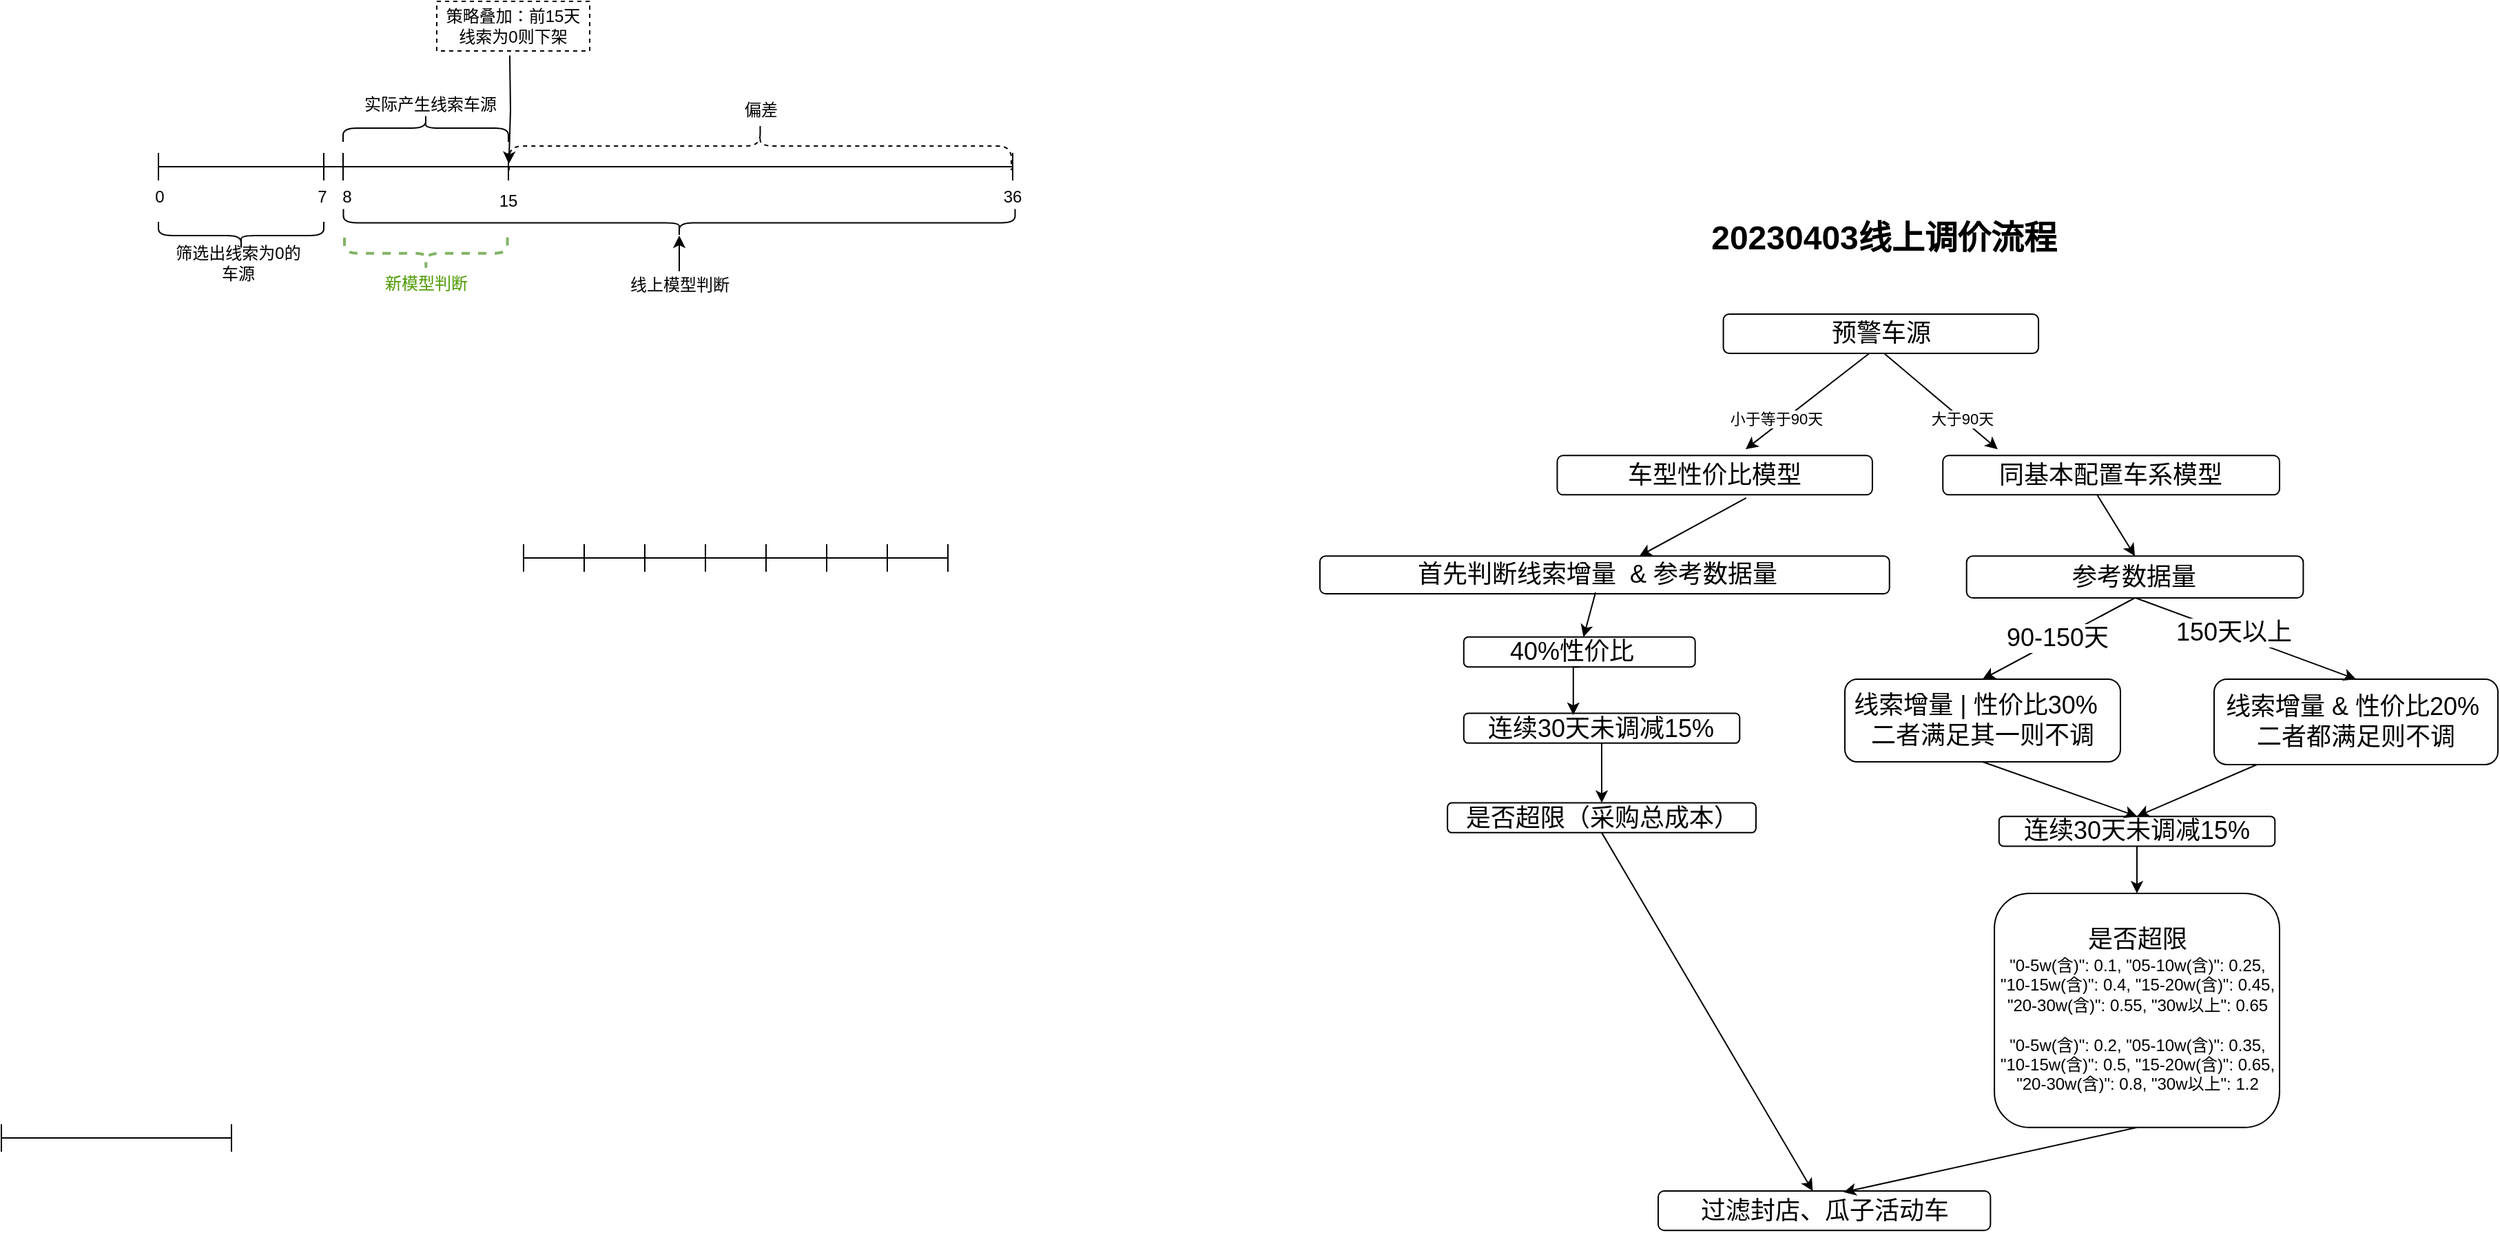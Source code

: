 <mxfile version="22.0.8" type="github">
  <diagram id="9H7ylQ0CBS7OcGbB-OY6" name="第 1 页">
    <mxGraphModel dx="911" dy="586" grid="0" gridSize="10" guides="1" tooltips="1" connect="1" arrows="1" fold="1" page="1" pageScale="1" pageWidth="3300" pageHeight="4681" math="0" shadow="0">
      <root>
        <mxCell id="0" />
        <mxCell id="1" parent="0" />
        <mxCell id="f5rMAXCIY-t6Gz_17kIP-2" value="&lt;font style=&quot;font-size: 24px;&quot;&gt;&lt;b&gt;20230403线上调价流程&lt;/b&gt;&lt;/font&gt;" style="text;html=1;strokeColor=none;fillColor=none;align=center;verticalAlign=middle;whiteSpace=wrap;rounded=0;" parent="1" vertex="1">
          <mxGeometry x="2365" y="269" width="297" height="30" as="geometry" />
        </mxCell>
        <mxCell id="f5rMAXCIY-t6Gz_17kIP-3" value="" style="endArrow=classic;html=1;rounded=0;" parent="1" edge="1">
          <mxGeometry width="50" height="50" relative="1" as="geometry">
            <mxPoint x="2502.733" y="367.513" as="sourcePoint" />
            <mxPoint x="2412.954" y="437.101" as="targetPoint" />
          </mxGeometry>
        </mxCell>
        <mxCell id="f5rMAXCIY-t6Gz_17kIP-4" value="小于等于90天" style="edgeLabel;html=1;align=center;verticalAlign=middle;resizable=0;points=[];" parent="f5rMAXCIY-t6Gz_17kIP-3" vertex="1" connectable="0">
          <mxGeometry x="0.441" y="-5" relative="1" as="geometry">
            <mxPoint y="1" as="offset" />
          </mxGeometry>
        </mxCell>
        <mxCell id="f5rMAXCIY-t6Gz_17kIP-5" value="&lt;font style=&quot;font-size: 18px;&quot;&gt;预警车源&lt;/font&gt;" style="rounded=1;whiteSpace=wrap;html=1;" parent="1" vertex="1">
          <mxGeometry x="2396.807" y="339" width="228.734" height="28.518" as="geometry" />
        </mxCell>
        <mxCell id="f5rMAXCIY-t6Gz_17kIP-6" value="" style="endArrow=classic;html=1;rounded=0;" parent="1" edge="1">
          <mxGeometry width="50" height="50" relative="1" as="geometry">
            <mxPoint x="2513.498" y="367.513" as="sourcePoint" />
            <mxPoint x="2595.958" y="437.101" as="targetPoint" />
          </mxGeometry>
        </mxCell>
        <mxCell id="f5rMAXCIY-t6Gz_17kIP-7" value="大于90天" style="edgeLabel;html=1;align=center;verticalAlign=middle;resizable=0;points=[];" parent="f5rMAXCIY-t6Gz_17kIP-6" vertex="1" connectable="0">
          <mxGeometry x="0.441" y="-5" relative="1" as="geometry">
            <mxPoint y="-7" as="offset" />
          </mxGeometry>
        </mxCell>
        <mxCell id="f5rMAXCIY-t6Gz_17kIP-8" value="&lt;font style=&quot;font-size: 18px;&quot;&gt;车型性价比模型&lt;/font&gt;" style="rounded=1;whiteSpace=wrap;html=1;" parent="1" vertex="1">
          <mxGeometry x="2276.239" y="441.664" width="228.734" height="28.518" as="geometry" />
        </mxCell>
        <mxCell id="f5rMAXCIY-t6Gz_17kIP-9" value="&lt;font style=&quot;font-size: 18px;&quot;&gt;同基本配置车系模型&lt;/font&gt;" style="rounded=1;whiteSpace=wrap;html=1;" parent="1" vertex="1">
          <mxGeometry x="2556.128" y="441.664" width="244.364" height="28.518" as="geometry" />
        </mxCell>
        <mxCell id="f5rMAXCIY-t6Gz_17kIP-10" value="" style="endArrow=classic;html=1;rounded=0;" parent="1" target="f5rMAXCIY-t6Gz_17kIP-13" edge="1">
          <mxGeometry width="50" height="50" relative="1" as="geometry">
            <mxPoint x="2413.384" y="472.459" as="sourcePoint" />
            <mxPoint x="2470.008" y="546.61" as="targetPoint" />
          </mxGeometry>
        </mxCell>
        <mxCell id="f5rMAXCIY-t6Gz_17kIP-11" value="" style="endArrow=classic;html=1;rounded=0;entryX=0.5;entryY=0;entryDx=0;entryDy=0;" parent="1" target="f5rMAXCIY-t6Gz_17kIP-12" edge="1">
          <mxGeometry width="50" height="50" relative="1" as="geometry">
            <mxPoint x="2668.083" y="470.177" as="sourcePoint" />
            <mxPoint x="2550.745" y="544.328" as="targetPoint" />
          </mxGeometry>
        </mxCell>
        <mxCell id="f5rMAXCIY-t6Gz_17kIP-12" value="&lt;font style=&quot;font-size: 18px;&quot;&gt;参考数据量&lt;/font&gt;" style="rounded=1;whiteSpace=wrap;html=1;" parent="1" vertex="1">
          <mxGeometry x="2573.35" y="514.67" width="244.36" height="30.33" as="geometry" />
        </mxCell>
        <mxCell id="f5rMAXCIY-t6Gz_17kIP-13" value="&lt;font style=&quot;font-size: 18px;&quot;&gt;首先判断线索增量&amp;nbsp; &amp;amp;&amp;nbsp;&lt;/font&gt;&lt;span style=&quot;font-size: 18px;&quot;&gt;参考数据量&amp;nbsp;&amp;nbsp;&lt;/span&gt;" style="rounded=1;whiteSpace=wrap;html=1;" parent="1" vertex="1">
          <mxGeometry x="2104" y="514.67" width="413.37" height="27.33" as="geometry" />
        </mxCell>
        <mxCell id="f5rMAXCIY-t6Gz_17kIP-14" value="&lt;span style=&quot;font-size: 18px;&quot;&gt;40%性价比&amp;nbsp;&amp;nbsp;&lt;/span&gt;" style="rounded=1;whiteSpace=wrap;html=1;" parent="1" vertex="1">
          <mxGeometry x="2208.42" y="573.417" width="167.933" height="21.674" as="geometry" />
        </mxCell>
        <mxCell id="f5rMAXCIY-t6Gz_17kIP-15" value="&lt;span style=&quot;font-size: 18px;&quot;&gt;连续30天未调减15%&lt;/span&gt;" style="rounded=1;whiteSpace=wrap;html=1;" parent="1" vertex="1">
          <mxGeometry x="2208.42" y="628.741" width="200.228" height="21.674" as="geometry" />
        </mxCell>
        <mxCell id="f5rMAXCIY-t6Gz_17kIP-16" value="&lt;span style=&quot;font-size: 18px;&quot;&gt;连续30天未调减15%&lt;/span&gt;" style="rounded=1;whiteSpace=wrap;html=1;" parent="1" vertex="1">
          <mxGeometry x="2596.91" y="703.564" width="200.228" height="21.674" as="geometry" />
        </mxCell>
        <mxCell id="f5rMAXCIY-t6Gz_17kIP-17" value="&lt;span style=&quot;font-size: 18px;&quot;&gt;是否超限（采购总成本）&lt;/span&gt;" style="rounded=1;whiteSpace=wrap;html=1;" parent="1" vertex="1">
          <mxGeometry x="2196.579" y="693.762" width="223.911" height="21.674" as="geometry" />
        </mxCell>
        <mxCell id="f5rMAXCIY-t6Gz_17kIP-18" value="" style="edgeStyle=orthogonalEdgeStyle;rounded=0;orthogonalLoop=1;jettySize=auto;html=1;fontSize=18;" parent="1" source="f5rMAXCIY-t6Gz_17kIP-15" target="f5rMAXCIY-t6Gz_17kIP-17" edge="1">
          <mxGeometry relative="1" as="geometry" />
        </mxCell>
        <mxCell id="f5rMAXCIY-t6Gz_17kIP-19" value="&lt;span style=&quot;font-size: 18px;&quot;&gt;是否超限&lt;/span&gt;&lt;br&gt;&lt;font style=&quot;font-size: 12px;&quot;&gt;&quot;0-5w(含)&quot;: 0.1, &quot;05-10w(含)&quot;: 0.25, &quot;10-15w(含)&quot;: 0.4, &quot;15-20w(含)&quot;: 0.45, &quot;20-30w(含)&quot;: 0.55, &quot;30w以上&quot;: 0.65&lt;/font&gt;&lt;br&gt;&lt;br&gt;&quot;0-5w(含)&quot;: 0.2, &quot;05-10w(含)&quot;: 0.35, &quot;10-15w(含)&quot;: 0.5, &quot;15-20w(含)&quot;: 0.65, &quot;20-30w(含)&quot;: 0.8, &quot;30w以上&quot;: 1.2" style="rounded=1;whiteSpace=wrap;html=1;" parent="1" vertex="1">
          <mxGeometry x="2593.541" y="759.459" width="206.956" height="169.966" as="geometry" />
        </mxCell>
        <mxCell id="f5rMAXCIY-t6Gz_17kIP-20" value="" style="edgeStyle=orthogonalEdgeStyle;rounded=0;orthogonalLoop=1;jettySize=auto;html=1;fontSize=18;" parent="1" source="f5rMAXCIY-t6Gz_17kIP-16" target="f5rMAXCIY-t6Gz_17kIP-19" edge="1">
          <mxGeometry relative="1" as="geometry" />
        </mxCell>
        <mxCell id="f5rMAXCIY-t6Gz_17kIP-21" value="&lt;span style=&quot;font-size: 18px;&quot;&gt;过滤封店、瓜子活动车&lt;/span&gt;" style="rounded=1;whiteSpace=wrap;html=1;" parent="1" vertex="1">
          <mxGeometry x="2349.541" y="975.562" width="241.135" height="28.518" as="geometry" />
        </mxCell>
        <mxCell id="f5rMAXCIY-t6Gz_17kIP-22" value="" style="endArrow=classic;html=1;rounded=0;exitX=0.5;exitY=1;exitDx=0;exitDy=0;" parent="1" source="f5rMAXCIY-t6Gz_17kIP-17" target="f5rMAXCIY-t6Gz_17kIP-21" edge="1">
          <mxGeometry width="50" height="50" relative="1" as="geometry">
            <mxPoint x="2289.074" y="673.995" as="sourcePoint" />
            <mxPoint x="2458.084" y="916.967" as="targetPoint" />
          </mxGeometry>
        </mxCell>
        <mxCell id="f5rMAXCIY-t6Gz_17kIP-23" value="" style="endArrow=classic;html=1;rounded=0;entryX=0.558;entryY=0.03;entryDx=0;entryDy=0;entryPerimeter=0;exitX=0.5;exitY=1;exitDx=0;exitDy=0;" parent="1" source="f5rMAXCIY-t6Gz_17kIP-19" target="f5rMAXCIY-t6Gz_17kIP-21" edge="1">
          <mxGeometry width="50" height="50" relative="1" as="geometry">
            <mxPoint x="2671.563" y="817.72" as="sourcePoint" />
            <mxPoint x="2594.797" y="859.931" as="targetPoint" />
          </mxGeometry>
        </mxCell>
        <mxCell id="f5rMAXCIY-t6Gz_17kIP-24" value="&lt;span style=&quot;font-size: 18px;&quot;&gt;线索增量 | 性价比30%&amp;nbsp;&amp;nbsp;&lt;br&gt;二者满足其一则不调&lt;br&gt;&lt;/span&gt;" style="whiteSpace=wrap;html=1;rounded=1;" parent="1" vertex="1">
          <mxGeometry x="2485" y="604" width="200" height="60" as="geometry" />
        </mxCell>
        <mxCell id="f5rMAXCIY-t6Gz_17kIP-25" value="&lt;font style=&quot;font-size: 18px;&quot;&gt;线索增量 &amp;amp; 性价比20%&amp;nbsp;&lt;br&gt;二者都满足则不调&lt;br&gt;&lt;/font&gt;" style="whiteSpace=wrap;html=1;rounded=1;" parent="1" vertex="1">
          <mxGeometry x="2753" y="604" width="206" height="62" as="geometry" />
        </mxCell>
        <mxCell id="f5rMAXCIY-t6Gz_17kIP-26" value="" style="endArrow=classic;html=1;rounded=0;exitX=0.5;exitY=1;exitDx=0;exitDy=0;entryX=0.5;entryY=0;entryDx=0;entryDy=0;" parent="1" source="f5rMAXCIY-t6Gz_17kIP-12" target="f5rMAXCIY-t6Gz_17kIP-24" edge="1">
          <mxGeometry width="50" height="50" relative="1" as="geometry">
            <mxPoint x="2699.913" y="562.703" as="sourcePoint" />
            <mxPoint x="2610.134" y="632.291" as="targetPoint" />
          </mxGeometry>
        </mxCell>
        <mxCell id="f5rMAXCIY-t6Gz_17kIP-27" value="90-150天" style="edgeLabel;html=1;align=center;verticalAlign=middle;resizable=0;points=[];fontSize=18;" parent="f5rMAXCIY-t6Gz_17kIP-26" vertex="1" connectable="0">
          <mxGeometry x="0.341" y="-2" relative="1" as="geometry">
            <mxPoint x="18" y="-9" as="offset" />
          </mxGeometry>
        </mxCell>
        <mxCell id="f5rMAXCIY-t6Gz_17kIP-28" value="" style="endArrow=classic;html=1;rounded=0;entryX=0.5;entryY=0;entryDx=0;entryDy=0;" parent="1" target="f5rMAXCIY-t6Gz_17kIP-25" edge="1">
          <mxGeometry width="50" height="50" relative="1" as="geometry">
            <mxPoint x="2696" y="545" as="sourcePoint" />
            <mxPoint x="2608.765" y="589" as="targetPoint" />
          </mxGeometry>
        </mxCell>
        <mxCell id="f5rMAXCIY-t6Gz_17kIP-29" value="150天以上" style="edgeLabel;html=1;align=center;verticalAlign=middle;resizable=0;points=[];fontSize=18;" parent="f5rMAXCIY-t6Gz_17kIP-28" vertex="1" connectable="0">
          <mxGeometry x="-0.229" y="2" relative="1" as="geometry">
            <mxPoint x="9" y="4" as="offset" />
          </mxGeometry>
        </mxCell>
        <mxCell id="f5rMAXCIY-t6Gz_17kIP-30" value="" style="endArrow=classic;html=1;rounded=0;exitX=0.5;exitY=1;exitDx=0;exitDy=0;entryX=0.5;entryY=0;entryDx=0;entryDy=0;" parent="1" source="f5rMAXCIY-t6Gz_17kIP-24" target="f5rMAXCIY-t6Gz_17kIP-16" edge="1">
          <mxGeometry width="50" height="50" relative="1" as="geometry">
            <mxPoint x="2547.573" y="708.997" as="sourcePoint" />
            <mxPoint x="2843.49" y="727.82" as="targetPoint" />
          </mxGeometry>
        </mxCell>
        <mxCell id="f5rMAXCIY-t6Gz_17kIP-31" value="" style="endArrow=classic;html=1;rounded=0;entryX=0.5;entryY=0;entryDx=0;entryDy=0;" parent="1" source="f5rMAXCIY-t6Gz_17kIP-25" target="f5rMAXCIY-t6Gz_17kIP-16" edge="1">
          <mxGeometry width="50" height="50" relative="1" as="geometry">
            <mxPoint x="2854" y="664" as="sourcePoint" />
            <mxPoint x="2993.484" y="745.004" as="targetPoint" />
          </mxGeometry>
        </mxCell>
        <mxCell id="f5rMAXCIY-t6Gz_17kIP-32" value="" style="edgeStyle=orthogonalEdgeStyle;rounded=0;orthogonalLoop=1;jettySize=auto;html=1;fontSize=18;exitX=0.5;exitY=1;exitDx=0;exitDy=0;entryX=0.397;entryY=0.058;entryDx=0;entryDy=0;entryPerimeter=0;" parent="1" source="f5rMAXCIY-t6Gz_17kIP-14" target="f5rMAXCIY-t6Gz_17kIP-15" edge="1">
          <mxGeometry relative="1" as="geometry">
            <mxPoint x="2318.5" y="660.415" as="sourcePoint" />
            <mxPoint x="2318.5" y="703.762" as="targetPoint" />
          </mxGeometry>
        </mxCell>
        <mxCell id="f5rMAXCIY-t6Gz_17kIP-33" value="" style="endArrow=classic;html=1;rounded=0;fontSize=18;exitX=0.484;exitY=0.963;exitDx=0;exitDy=0;exitPerimeter=0;" parent="1" source="f5rMAXCIY-t6Gz_17kIP-13" target="f5rMAXCIY-t6Gz_17kIP-14" edge="1">
          <mxGeometry width="50" height="50" relative="1" as="geometry">
            <mxPoint x="2494" y="512" as="sourcePoint" />
            <mxPoint x="2544" y="462" as="targetPoint" />
          </mxGeometry>
        </mxCell>
        <mxCell id="O943dp6hjqqkGVOT5jJ1-1" value="" style="shape=crossbar;whiteSpace=wrap;html=1;rounded=1;" parent="1" vertex="1">
          <mxGeometry x="1147" y="927" width="167" height="20" as="geometry" />
        </mxCell>
        <mxCell id="3Ftk8rHP4F3CbFdeY5we-1" value="" style="shape=crossbar;whiteSpace=wrap;html=1;rounded=1;" parent="1" vertex="1">
          <mxGeometry x="1261" y="222" width="120" height="20" as="geometry" />
        </mxCell>
        <mxCell id="3Ftk8rHP4F3CbFdeY5we-3" value="" style="shape=crossbar;whiteSpace=wrap;html=1;rounded=1;" parent="1" vertex="1">
          <mxGeometry x="1381" y="222" width="14" height="20" as="geometry" />
        </mxCell>
        <mxCell id="3Ftk8rHP4F3CbFdeY5we-4" value="" style="shape=crossbar;whiteSpace=wrap;html=1;rounded=1;" parent="1" vertex="1">
          <mxGeometry x="1395" y="222" width="120" height="20" as="geometry" />
        </mxCell>
        <mxCell id="3Ftk8rHP4F3CbFdeY5we-6" value="0" style="text;html=1;strokeColor=none;fillColor=none;align=center;verticalAlign=middle;whiteSpace=wrap;rounded=0;" parent="1" vertex="1">
          <mxGeometry x="1232" y="239" width="60" height="30" as="geometry" />
        </mxCell>
        <mxCell id="3Ftk8rHP4F3CbFdeY5we-7" value="7" style="text;html=1;strokeColor=none;fillColor=none;align=center;verticalAlign=middle;whiteSpace=wrap;rounded=0;" parent="1" vertex="1">
          <mxGeometry x="1350" y="239" width="60" height="30" as="geometry" />
        </mxCell>
        <mxCell id="3Ftk8rHP4F3CbFdeY5we-8" value="8" style="text;html=1;strokeColor=none;fillColor=none;align=center;verticalAlign=middle;whiteSpace=wrap;rounded=0;" parent="1" vertex="1">
          <mxGeometry x="1368" y="239" width="60" height="30" as="geometry" />
        </mxCell>
        <mxCell id="3Ftk8rHP4F3CbFdeY5we-9" value="15" style="text;html=1;strokeColor=none;fillColor=none;align=center;verticalAlign=middle;whiteSpace=wrap;rounded=0;" parent="1" vertex="1">
          <mxGeometry x="1485" y="242" width="60" height="30" as="geometry" />
        </mxCell>
        <mxCell id="3Ftk8rHP4F3CbFdeY5we-11" value="" style="shape=crossbar;whiteSpace=wrap;html=1;rounded=1;" parent="1" vertex="1">
          <mxGeometry x="1515" y="222" width="366" height="20" as="geometry" />
        </mxCell>
        <mxCell id="3Ftk8rHP4F3CbFdeY5we-12" value="36" style="text;html=1;strokeColor=none;fillColor=none;align=center;verticalAlign=middle;whiteSpace=wrap;rounded=0;" parent="1" vertex="1">
          <mxGeometry x="1851" y="239" width="60" height="30" as="geometry" />
        </mxCell>
        <mxCell id="3Ftk8rHP4F3CbFdeY5we-13" value="" style="shape=curlyBracket;whiteSpace=wrap;html=1;rounded=1;labelPosition=left;verticalLabelPosition=middle;align=right;verticalAlign=middle;rotation=-90;" parent="1" vertex="1">
          <mxGeometry x="1311" y="222" width="20" height="120" as="geometry" />
        </mxCell>
        <mxCell id="3Ftk8rHP4F3CbFdeY5we-14" value="筛选出线索为0的车源" style="text;html=1;strokeColor=none;fillColor=none;align=center;verticalAlign=middle;whiteSpace=wrap;rounded=0;" parent="1" vertex="1">
          <mxGeometry x="1272" y="287" width="94" height="30" as="geometry" />
        </mxCell>
        <mxCell id="3Ftk8rHP4F3CbFdeY5we-17" value="" style="shape=curlyBracket;whiteSpace=wrap;html=1;rounded=1;flipH=1;labelPosition=right;verticalLabelPosition=middle;align=left;verticalAlign=middle;rotation=90;" parent="1" vertex="1">
          <mxGeometry x="1629" y="29" width="20" height="487.5" as="geometry" />
        </mxCell>
        <mxCell id="3Ftk8rHP4F3CbFdeY5we-19" value="" style="group;movable=1;resizable=1;rotatable=1;deletable=1;editable=1;locked=0;connectable=1;" parent="1" vertex="1" connectable="0">
          <mxGeometry x="1609" y="282" width="83" height="38" as="geometry" />
        </mxCell>
        <mxCell id="3Ftk8rHP4F3CbFdeY5we-15" value="" style="endArrow=classic;html=1;rounded=0;entryX=0.5;entryY=1;entryDx=0;entryDy=0;movable=1;resizable=1;rotatable=1;deletable=1;editable=1;locked=0;connectable=1;" parent="3Ftk8rHP4F3CbFdeY5we-19" edge="1">
          <mxGeometry width="50" height="50" relative="1" as="geometry">
            <mxPoint x="30" y="25.84" as="sourcePoint" />
            <mxPoint x="30" as="targetPoint" />
          </mxGeometry>
        </mxCell>
        <mxCell id="3Ftk8rHP4F3CbFdeY5we-16" value="线上模型判断" style="text;html=1;strokeColor=none;fillColor=none;align=center;verticalAlign=middle;whiteSpace=wrap;rounded=0;movable=1;resizable=1;rotatable=1;deletable=1;editable=1;locked=0;connectable=1;" parent="3Ftk8rHP4F3CbFdeY5we-19" vertex="1">
          <mxGeometry x="-11" y="28" width="83" height="15.2" as="geometry" />
        </mxCell>
        <mxCell id="3Ftk8rHP4F3CbFdeY5we-20" value="" style="shape=curlyBracket;whiteSpace=wrap;html=1;rounded=1;flipH=1;labelPosition=right;verticalLabelPosition=middle;align=left;verticalAlign=middle;rotation=-90;" parent="1" vertex="1">
          <mxGeometry x="1445" y="144" width="20" height="120" as="geometry" />
        </mxCell>
        <mxCell id="3Ftk8rHP4F3CbFdeY5we-22" value="实际产生线索车源" style="text;html=1;strokeColor=none;fillColor=none;align=center;verticalAlign=middle;whiteSpace=wrap;rounded=0;" parent="1" vertex="1">
          <mxGeometry x="1408" y="172" width="101" height="30" as="geometry" />
        </mxCell>
        <mxCell id="3Ftk8rHP4F3CbFdeY5we-23" value="" style="shape=curlyBracket;whiteSpace=wrap;html=1;rounded=1;flipH=1;labelPosition=right;verticalLabelPosition=middle;align=left;verticalAlign=middle;rotation=-90;dashed=1;" parent="1" vertex="1">
          <mxGeometry x="1680.25" y="34.75" width="35" height="364.5" as="geometry" />
        </mxCell>
        <mxCell id="3Ftk8rHP4F3CbFdeY5we-24" value="偏差" style="text;html=1;strokeColor=none;fillColor=none;align=center;verticalAlign=middle;whiteSpace=wrap;rounded=0;" parent="1" vertex="1">
          <mxGeometry x="1647.5" y="176" width="101" height="30" as="geometry" />
        </mxCell>
        <mxCell id="3Ftk8rHP4F3CbFdeY5we-27" style="edgeStyle=orthogonalEdgeStyle;rounded=0;orthogonalLoop=1;jettySize=auto;html=1;entryX=0.786;entryY=0.005;entryDx=0;entryDy=0;entryPerimeter=0;" parent="1" edge="1">
          <mxGeometry relative="1" as="geometry">
            <mxPoint x="1515.323" y="230.01" as="targetPoint" />
            <mxPoint x="1516" y="151.2" as="sourcePoint" />
          </mxGeometry>
        </mxCell>
        <mxCell id="3Ftk8rHP4F3CbFdeY5we-25" value="策略叠加：前15天线索为0则下架" style="text;html=1;strokeColor=default;fillColor=none;align=center;verticalAlign=middle;whiteSpace=wrap;rounded=0;movable=1;resizable=1;rotatable=1;deletable=1;editable=1;locked=0;connectable=1;dashed=1;" parent="1" vertex="1">
          <mxGeometry x="1463" y="112" width="111" height="36" as="geometry" />
        </mxCell>
        <mxCell id="CgJOc7NydfEBPNeCv6qh-19" value="" style="group" vertex="1" connectable="0" parent="1">
          <mxGeometry x="1526" y="506" width="308" height="20" as="geometry" />
        </mxCell>
        <mxCell id="CgJOc7NydfEBPNeCv6qh-11" value="" style="shape=crossbar;whiteSpace=wrap;html=1;rounded=1;" vertex="1" parent="CgJOc7NydfEBPNeCv6qh-19">
          <mxGeometry x="44" width="44" height="20" as="geometry" />
        </mxCell>
        <mxCell id="CgJOc7NydfEBPNeCv6qh-12" value="" style="shape=crossbar;whiteSpace=wrap;html=1;rounded=1;" vertex="1" parent="CgJOc7NydfEBPNeCv6qh-19">
          <mxGeometry x="88" width="44" height="20" as="geometry" />
        </mxCell>
        <mxCell id="CgJOc7NydfEBPNeCv6qh-13" value="" style="shape=crossbar;whiteSpace=wrap;html=1;rounded=1;" vertex="1" parent="CgJOc7NydfEBPNeCv6qh-19">
          <mxGeometry x="132" width="44" height="20" as="geometry" />
        </mxCell>
        <mxCell id="CgJOc7NydfEBPNeCv6qh-14" value="" style="shape=crossbar;whiteSpace=wrap;html=1;rounded=1;" vertex="1" parent="CgJOc7NydfEBPNeCv6qh-19">
          <mxGeometry x="176" width="44" height="20" as="geometry" />
        </mxCell>
        <mxCell id="CgJOc7NydfEBPNeCv6qh-15" value="" style="shape=crossbar;whiteSpace=wrap;html=1;rounded=1;" vertex="1" parent="CgJOc7NydfEBPNeCv6qh-19">
          <mxGeometry width="44" height="20" as="geometry" />
        </mxCell>
        <mxCell id="CgJOc7NydfEBPNeCv6qh-16" value="" style="shape=crossbar;whiteSpace=wrap;html=1;rounded=1;" vertex="1" parent="CgJOc7NydfEBPNeCv6qh-19">
          <mxGeometry x="220" width="44" height="20" as="geometry" />
        </mxCell>
        <mxCell id="CgJOc7NydfEBPNeCv6qh-17" value="" style="shape=crossbar;whiteSpace=wrap;html=1;rounded=1;" vertex="1" parent="CgJOc7NydfEBPNeCv6qh-19">
          <mxGeometry x="264" width="44" height="20" as="geometry" />
        </mxCell>
        <mxCell id="CgJOc7NydfEBPNeCv6qh-20" value="" style="shape=curlyBracket;whiteSpace=wrap;html=1;rounded=1;flipH=1;labelPosition=right;verticalLabelPosition=middle;align=left;verticalAlign=middle;rotation=90;dashed=1;fillColor=#d5e8d4;strokeColor=#82b366;strokeWidth=2;" vertex="1" parent="1">
          <mxGeometry x="1443.52" y="235.74" width="23.24" height="118.28" as="geometry" />
        </mxCell>
        <mxCell id="CgJOc7NydfEBPNeCv6qh-21" value="&lt;font color=&quot;#4d9900&quot;&gt;新模型判断&lt;/font&gt;" style="text;html=1;strokeColor=none;fillColor=none;align=center;verticalAlign=middle;whiteSpace=wrap;rounded=0;" vertex="1" parent="1">
          <mxGeometry x="1404.64" y="302" width="101" height="30" as="geometry" />
        </mxCell>
      </root>
    </mxGraphModel>
  </diagram>
</mxfile>
